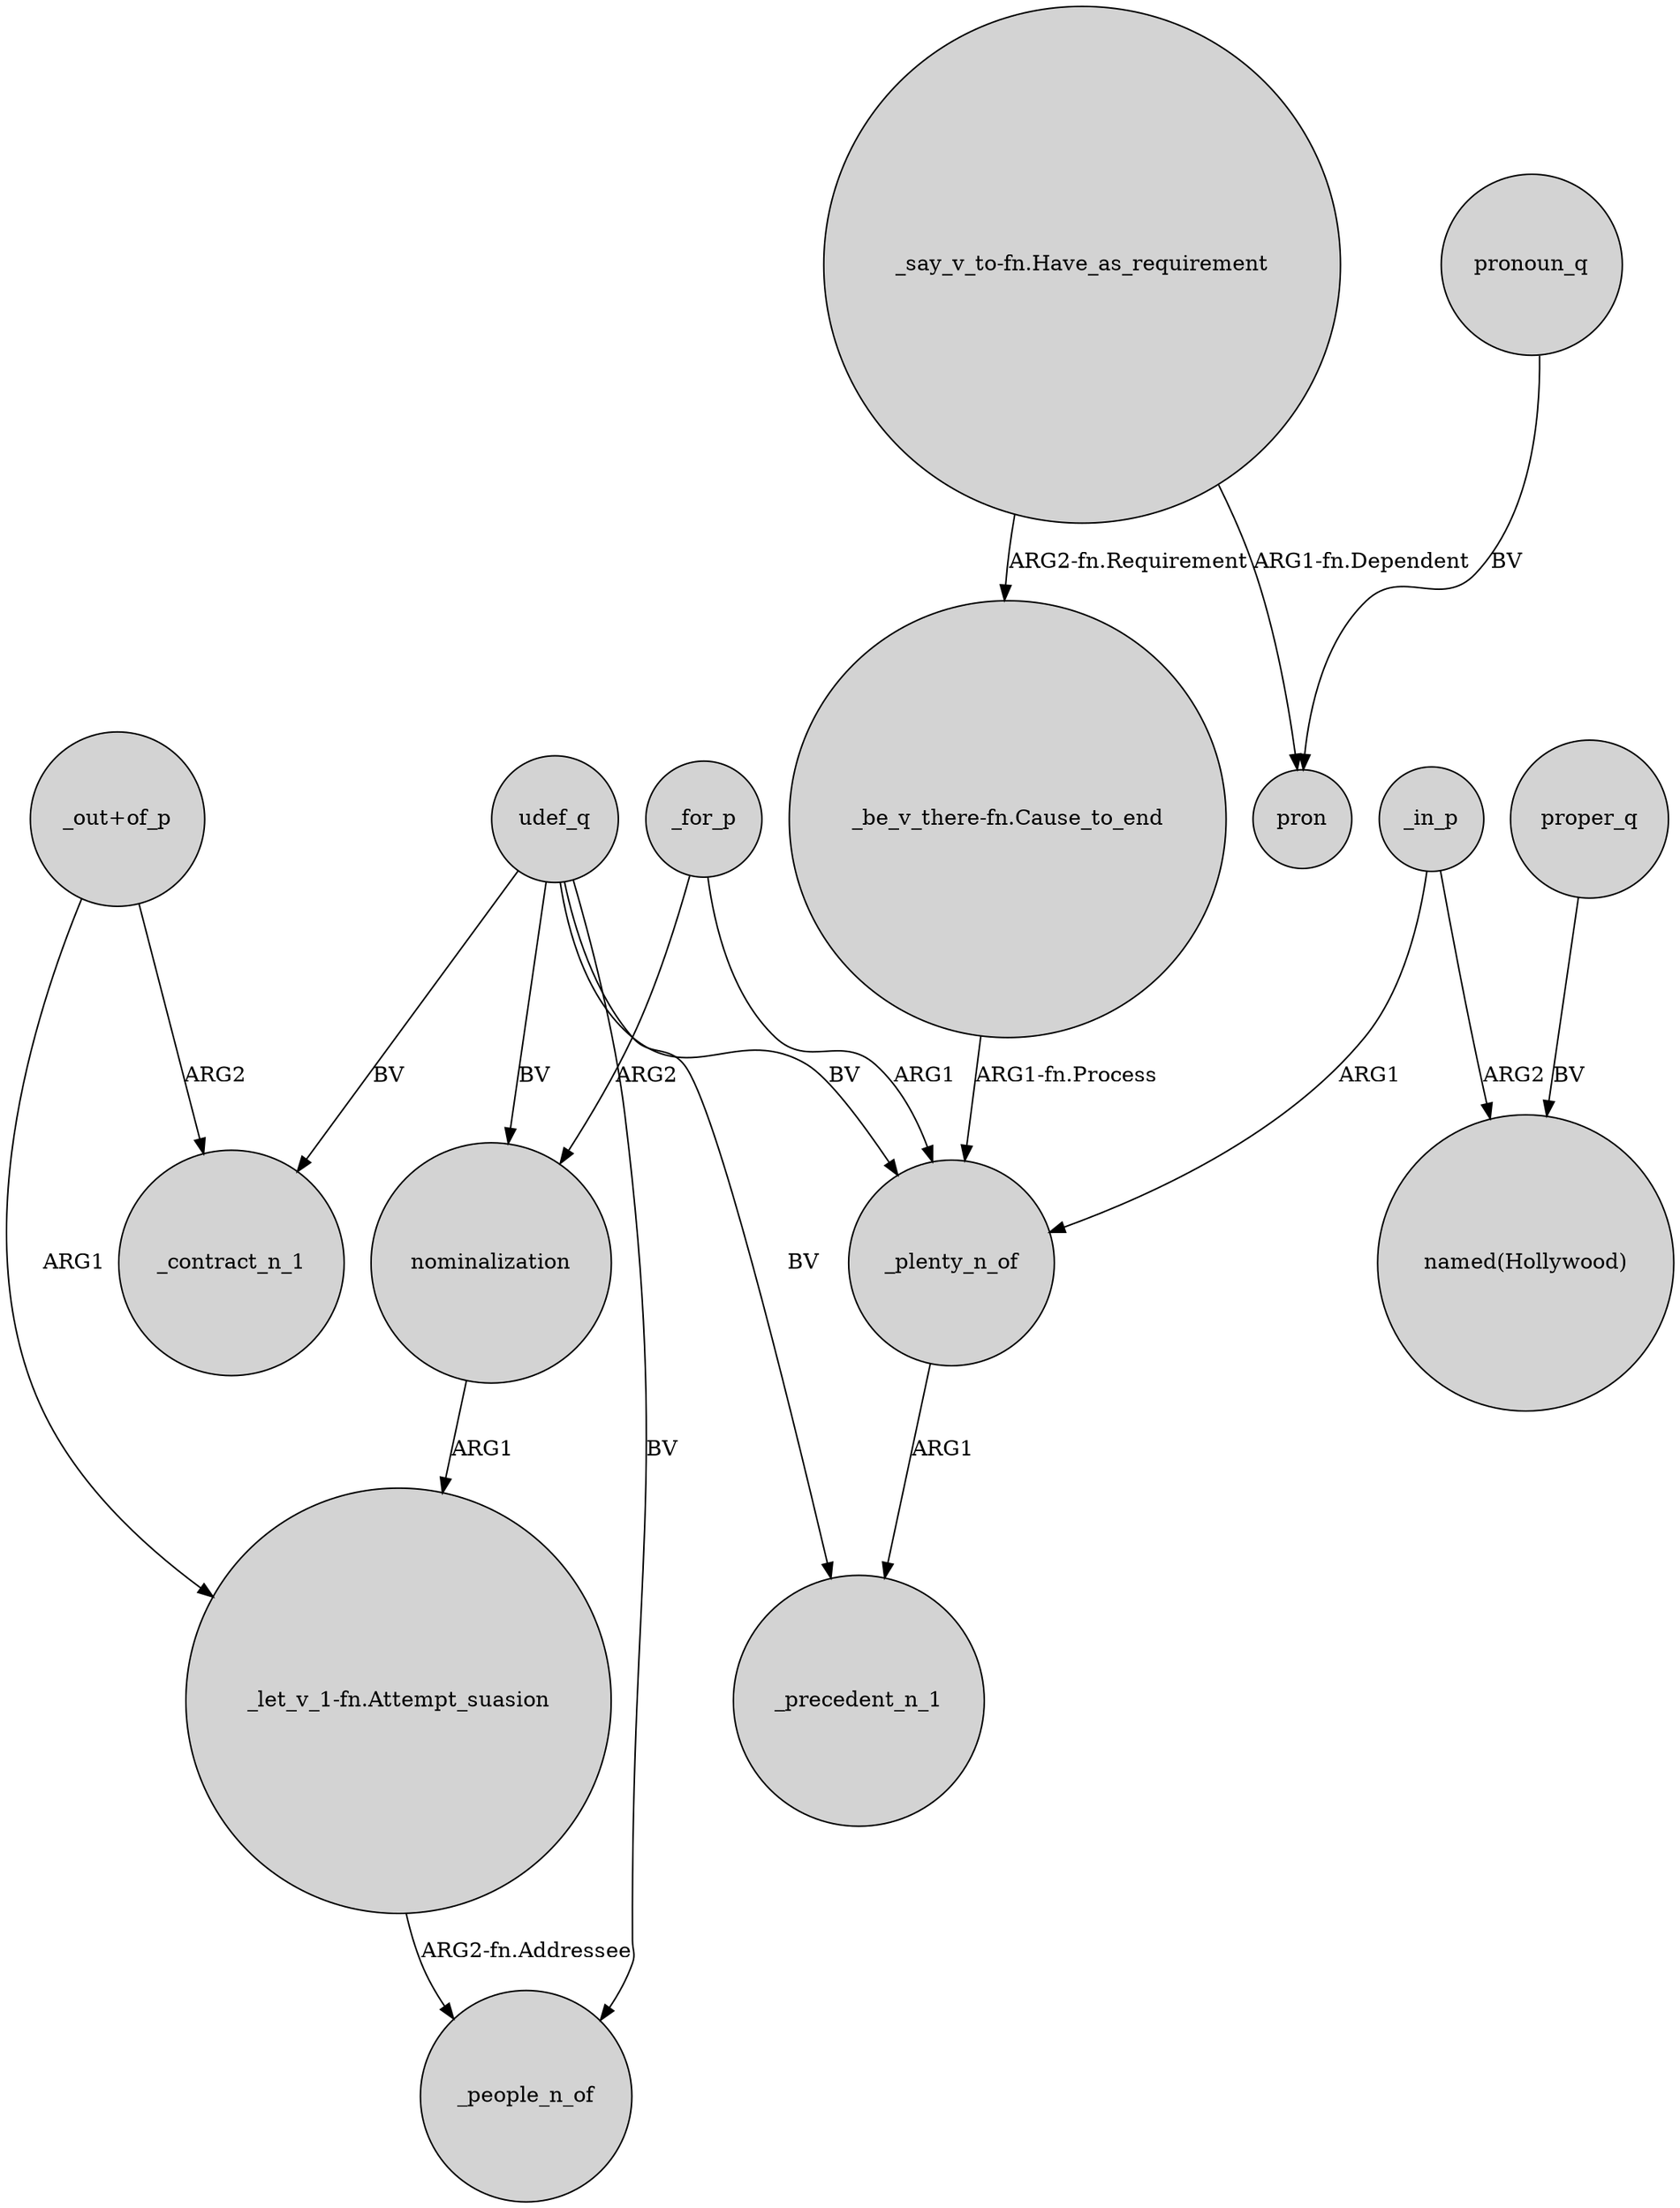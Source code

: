digraph {
	node [shape=circle style=filled]
	udef_q -> _people_n_of [label=BV]
	_plenty_n_of -> _precedent_n_1 [label=ARG1]
	proper_q -> "named(Hollywood)" [label=BV]
	_in_p -> _plenty_n_of [label=ARG1]
	udef_q -> nominalization [label=BV]
	"_out+of_p" -> "_let_v_1-fn.Attempt_suasion" [label=ARG1]
	"_say_v_to-fn.Have_as_requirement" -> "_be_v_there-fn.Cause_to_end" [label="ARG2-fn.Requirement"]
	udef_q -> _precedent_n_1 [label=BV]
	pronoun_q -> pron [label=BV]
	"_be_v_there-fn.Cause_to_end" -> _plenty_n_of [label="ARG1-fn.Process"]
	"_say_v_to-fn.Have_as_requirement" -> pron [label="ARG1-fn.Dependent"]
	_for_p -> nominalization [label=ARG2]
	nominalization -> "_let_v_1-fn.Attempt_suasion" [label=ARG1]
	_in_p -> "named(Hollywood)" [label=ARG2]
	"_out+of_p" -> _contract_n_1 [label=ARG2]
	_for_p -> _plenty_n_of [label=ARG1]
	"_let_v_1-fn.Attempt_suasion" -> _people_n_of [label="ARG2-fn.Addressee"]
	udef_q -> _plenty_n_of [label=BV]
	udef_q -> _contract_n_1 [label=BV]
}
